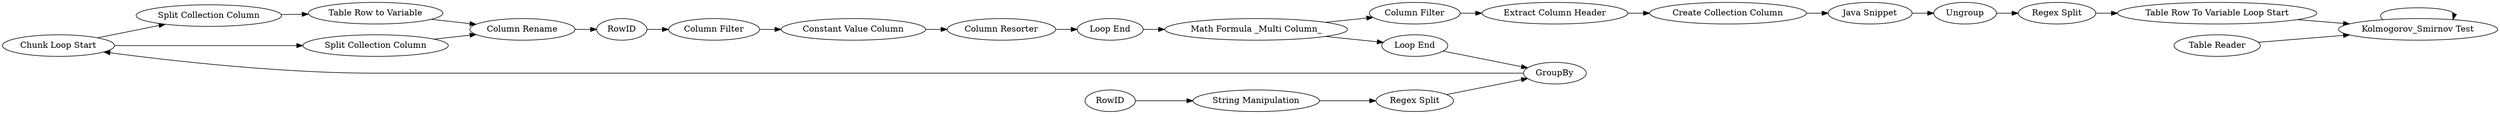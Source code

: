 digraph {
	95 -> 98
	82 -> 87
	93 -> 94
	104 -> 106
	78 -> 79
	88 -> 88
	106 -> 105
	80 -> 82
	85 -> 94
	99 -> 97
	87 -> 88
	92 -> 93
	96 -> 97
	77 -> 49
	107 -> 77
	105 -> 107
	107 -> 85
	101 -> 104
	79 -> 80
	98 -> 99
	97 -> 100
	100 -> 101
	49 -> 78
	94 -> 95
	95 -> 96
	111 -> 88
	90 -> 92
	79 [label="Java Snippet"]
	97 [label="Column Rename"]
	105 [label="Loop End"]
	78 [label="Create Collection Column"]
	92 [label="String Manipulation"]
	49 [label="Extract Column Header"]
	98 [label="Split Collection Column"]
	85 [label="Loop End"]
	90 [label=RowID]
	87 [label="Table Row To Variable Loop Start"]
	101 [label="Column Filter"]
	77 [label="Column Filter"]
	100 [label=RowID]
	93 [label="Regex Split"]
	106 [label="Column Resorter"]
	94 [label=GroupBy]
	99 [label="Table Row to Variable"]
	107 [label="Math Formula _Multi Column_"]
	96 [label="Split Collection Column"]
	104 [label="Constant Value Column"]
	82 [label="Regex Split"]
	88 [label="Kolmogorov_Smirnov Test"]
	95 [label="Chunk Loop Start"]
	111 [label="Table Reader"]
	80 [label=Ungroup]
	rankdir=LR
}
